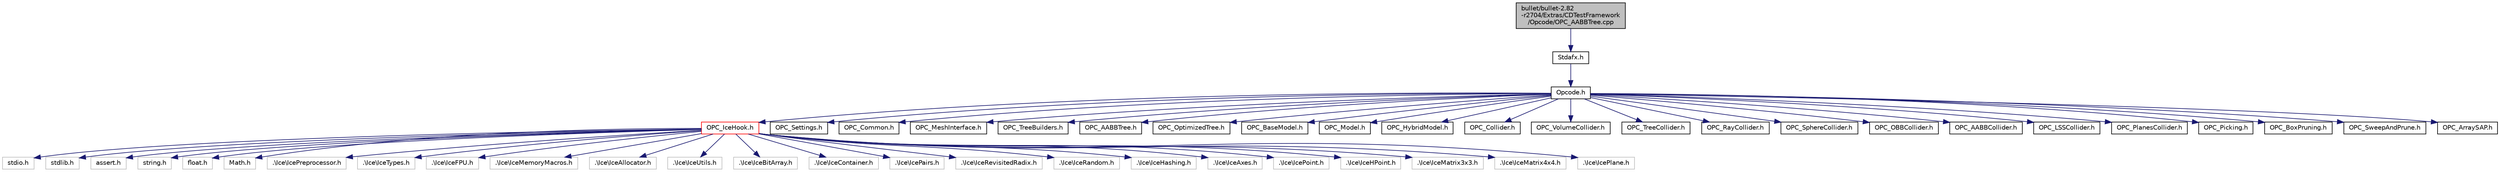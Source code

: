 digraph "bullet/bullet-2.82-r2704/Extras/CDTestFramework/Opcode/OPC_AABBTree.cpp"
{
  edge [fontname="Helvetica",fontsize="10",labelfontname="Helvetica",labelfontsize="10"];
  node [fontname="Helvetica",fontsize="10",shape=record];
  Node1 [label="bullet/bullet-2.82\l-r2704/Extras/CDTestFramework\l/Opcode/OPC_AABBTree.cpp",height=0.2,width=0.4,color="black", fillcolor="grey75", style="filled", fontcolor="black"];
  Node1 -> Node2 [color="midnightblue",fontsize="10",style="solid",fontname="Helvetica"];
  Node2 [label="Stdafx.h",height=0.2,width=0.4,color="black", fillcolor="white", style="filled",URL="$bullet_2bullet-2_882-r2704_2_extras_2_c_d_test_framework_2_opcode_2stdafx_8h_source.html"];
  Node2 -> Node3 [color="midnightblue",fontsize="10",style="solid",fontname="Helvetica"];
  Node3 [label="Opcode.h",height=0.2,width=0.4,color="black", fillcolor="white", style="filled",URL="$_opcode_8h.html"];
  Node3 -> Node4 [color="midnightblue",fontsize="10",style="solid",fontname="Helvetica"];
  Node4 [label="OPC_IceHook.h",height=0.2,width=0.4,color="red", fillcolor="white", style="filled",URL="$_o_p_c___ice_hook_8h_source.html"];
  Node4 -> Node5 [color="midnightblue",fontsize="10",style="solid",fontname="Helvetica"];
  Node5 [label="stdio.h",height=0.2,width=0.4,color="grey75", fillcolor="white", style="filled"];
  Node4 -> Node6 [color="midnightblue",fontsize="10",style="solid",fontname="Helvetica"];
  Node6 [label="stdlib.h",height=0.2,width=0.4,color="grey75", fillcolor="white", style="filled"];
  Node4 -> Node7 [color="midnightblue",fontsize="10",style="solid",fontname="Helvetica"];
  Node7 [label="assert.h",height=0.2,width=0.4,color="grey75", fillcolor="white", style="filled"];
  Node4 -> Node8 [color="midnightblue",fontsize="10",style="solid",fontname="Helvetica"];
  Node8 [label="string.h",height=0.2,width=0.4,color="grey75", fillcolor="white", style="filled"];
  Node4 -> Node9 [color="midnightblue",fontsize="10",style="solid",fontname="Helvetica"];
  Node9 [label="float.h",height=0.2,width=0.4,color="grey75", fillcolor="white", style="filled"];
  Node4 -> Node10 [color="midnightblue",fontsize="10",style="solid",fontname="Helvetica"];
  Node10 [label="Math.h",height=0.2,width=0.4,color="grey75", fillcolor="white", style="filled"];
  Node4 -> Node11 [color="midnightblue",fontsize="10",style="solid",fontname="Helvetica"];
  Node11 [label=".\\Ice\\IcePreprocessor.h",height=0.2,width=0.4,color="grey75", fillcolor="white", style="filled"];
  Node4 -> Node12 [color="midnightblue",fontsize="10",style="solid",fontname="Helvetica"];
  Node12 [label=".\\Ice\\IceTypes.h",height=0.2,width=0.4,color="grey75", fillcolor="white", style="filled"];
  Node4 -> Node13 [color="midnightblue",fontsize="10",style="solid",fontname="Helvetica"];
  Node13 [label=".\\Ice\\IceFPU.h",height=0.2,width=0.4,color="grey75", fillcolor="white", style="filled"];
  Node4 -> Node14 [color="midnightblue",fontsize="10",style="solid",fontname="Helvetica"];
  Node14 [label=".\\Ice\\IceMemoryMacros.h",height=0.2,width=0.4,color="grey75", fillcolor="white", style="filled"];
  Node4 -> Node15 [color="midnightblue",fontsize="10",style="solid",fontname="Helvetica"];
  Node15 [label=".\\Ice\\IceAllocator.h",height=0.2,width=0.4,color="grey75", fillcolor="white", style="filled"];
  Node4 -> Node16 [color="midnightblue",fontsize="10",style="solid",fontname="Helvetica"];
  Node16 [label=".\\Ice\\IceUtils.h",height=0.2,width=0.4,color="grey75", fillcolor="white", style="filled"];
  Node4 -> Node17 [color="midnightblue",fontsize="10",style="solid",fontname="Helvetica"];
  Node17 [label=".\\Ice\\IceBitArray.h",height=0.2,width=0.4,color="grey75", fillcolor="white", style="filled"];
  Node4 -> Node18 [color="midnightblue",fontsize="10",style="solid",fontname="Helvetica"];
  Node18 [label=".\\Ice\\IceContainer.h",height=0.2,width=0.4,color="grey75", fillcolor="white", style="filled"];
  Node4 -> Node19 [color="midnightblue",fontsize="10",style="solid",fontname="Helvetica"];
  Node19 [label=".\\Ice\\IcePairs.h",height=0.2,width=0.4,color="grey75", fillcolor="white", style="filled"];
  Node4 -> Node20 [color="midnightblue",fontsize="10",style="solid",fontname="Helvetica"];
  Node20 [label=".\\Ice\\IceRevisitedRadix.h",height=0.2,width=0.4,color="grey75", fillcolor="white", style="filled"];
  Node4 -> Node21 [color="midnightblue",fontsize="10",style="solid",fontname="Helvetica"];
  Node21 [label=".\\Ice\\IceRandom.h",height=0.2,width=0.4,color="grey75", fillcolor="white", style="filled"];
  Node4 -> Node22 [color="midnightblue",fontsize="10",style="solid",fontname="Helvetica"];
  Node22 [label=".\\Ice\\IceHashing.h",height=0.2,width=0.4,color="grey75", fillcolor="white", style="filled"];
  Node4 -> Node23 [color="midnightblue",fontsize="10",style="solid",fontname="Helvetica"];
  Node23 [label=".\\Ice\\IceAxes.h",height=0.2,width=0.4,color="grey75", fillcolor="white", style="filled"];
  Node4 -> Node24 [color="midnightblue",fontsize="10",style="solid",fontname="Helvetica"];
  Node24 [label=".\\Ice\\IcePoint.h",height=0.2,width=0.4,color="grey75", fillcolor="white", style="filled"];
  Node4 -> Node25 [color="midnightblue",fontsize="10",style="solid",fontname="Helvetica"];
  Node25 [label=".\\Ice\\IceHPoint.h",height=0.2,width=0.4,color="grey75", fillcolor="white", style="filled"];
  Node4 -> Node26 [color="midnightblue",fontsize="10",style="solid",fontname="Helvetica"];
  Node26 [label=".\\Ice\\IceMatrix3x3.h",height=0.2,width=0.4,color="grey75", fillcolor="white", style="filled"];
  Node4 -> Node27 [color="midnightblue",fontsize="10",style="solid",fontname="Helvetica"];
  Node27 [label=".\\Ice\\IceMatrix4x4.h",height=0.2,width=0.4,color="grey75", fillcolor="white", style="filled"];
  Node4 -> Node28 [color="midnightblue",fontsize="10",style="solid",fontname="Helvetica"];
  Node28 [label=".\\Ice\\IcePlane.h",height=0.2,width=0.4,color="grey75", fillcolor="white", style="filled"];
  Node3 -> Node29 [color="midnightblue",fontsize="10",style="solid",fontname="Helvetica"];
  Node29 [label="OPC_Settings.h",height=0.2,width=0.4,color="black", fillcolor="white", style="filled",URL="$_o_p_c___settings_8h.html"];
  Node3 -> Node30 [color="midnightblue",fontsize="10",style="solid",fontname="Helvetica"];
  Node30 [label="OPC_Common.h",height=0.2,width=0.4,color="black", fillcolor="white", style="filled",URL="$_o_p_c___common_8h.html"];
  Node3 -> Node31 [color="midnightblue",fontsize="10",style="solid",fontname="Helvetica"];
  Node31 [label="OPC_MeshInterface.h",height=0.2,width=0.4,color="black", fillcolor="white", style="filled",URL="$_o_p_c___mesh_interface_8h.html"];
  Node3 -> Node32 [color="midnightblue",fontsize="10",style="solid",fontname="Helvetica"];
  Node32 [label="OPC_TreeBuilders.h",height=0.2,width=0.4,color="black", fillcolor="white", style="filled",URL="$_o_p_c___tree_builders_8h.html"];
  Node3 -> Node33 [color="midnightblue",fontsize="10",style="solid",fontname="Helvetica"];
  Node33 [label="OPC_AABBTree.h",height=0.2,width=0.4,color="black", fillcolor="white", style="filled",URL="$_o_p_c___a_a_b_b_tree_8h.html"];
  Node3 -> Node34 [color="midnightblue",fontsize="10",style="solid",fontname="Helvetica"];
  Node34 [label="OPC_OptimizedTree.h",height=0.2,width=0.4,color="black", fillcolor="white", style="filled",URL="$_o_p_c___optimized_tree_8h.html"];
  Node3 -> Node35 [color="midnightblue",fontsize="10",style="solid",fontname="Helvetica"];
  Node35 [label="OPC_BaseModel.h",height=0.2,width=0.4,color="black", fillcolor="white", style="filled",URL="$_o_p_c___base_model_8h.html"];
  Node3 -> Node36 [color="midnightblue",fontsize="10",style="solid",fontname="Helvetica"];
  Node36 [label="OPC_Model.h",height=0.2,width=0.4,color="black", fillcolor="white", style="filled",URL="$_o_p_c___model_8h.html"];
  Node3 -> Node37 [color="midnightblue",fontsize="10",style="solid",fontname="Helvetica"];
  Node37 [label="OPC_HybridModel.h",height=0.2,width=0.4,color="black", fillcolor="white", style="filled",URL="$_o_p_c___hybrid_model_8h.html"];
  Node3 -> Node38 [color="midnightblue",fontsize="10",style="solid",fontname="Helvetica"];
  Node38 [label="OPC_Collider.h",height=0.2,width=0.4,color="black", fillcolor="white", style="filled",URL="$_o_p_c___collider_8h.html"];
  Node3 -> Node39 [color="midnightblue",fontsize="10",style="solid",fontname="Helvetica"];
  Node39 [label="OPC_VolumeCollider.h",height=0.2,width=0.4,color="black", fillcolor="white", style="filled",URL="$_o_p_c___volume_collider_8h.html"];
  Node3 -> Node40 [color="midnightblue",fontsize="10",style="solid",fontname="Helvetica"];
  Node40 [label="OPC_TreeCollider.h",height=0.2,width=0.4,color="black", fillcolor="white", style="filled",URL="$_o_p_c___tree_collider_8h.html"];
  Node3 -> Node41 [color="midnightblue",fontsize="10",style="solid",fontname="Helvetica"];
  Node41 [label="OPC_RayCollider.h",height=0.2,width=0.4,color="black", fillcolor="white", style="filled",URL="$_o_p_c___ray_collider_8h.html"];
  Node3 -> Node42 [color="midnightblue",fontsize="10",style="solid",fontname="Helvetica"];
  Node42 [label="OPC_SphereCollider.h",height=0.2,width=0.4,color="black", fillcolor="white", style="filled",URL="$_o_p_c___sphere_collider_8h.html"];
  Node3 -> Node43 [color="midnightblue",fontsize="10",style="solid",fontname="Helvetica"];
  Node43 [label="OPC_OBBCollider.h",height=0.2,width=0.4,color="black", fillcolor="white", style="filled",URL="$_o_p_c___o_b_b_collider_8h.html"];
  Node3 -> Node44 [color="midnightblue",fontsize="10",style="solid",fontname="Helvetica"];
  Node44 [label="OPC_AABBCollider.h",height=0.2,width=0.4,color="black", fillcolor="white", style="filled",URL="$_o_p_c___a_a_b_b_collider_8h.html"];
  Node3 -> Node45 [color="midnightblue",fontsize="10",style="solid",fontname="Helvetica"];
  Node45 [label="OPC_LSSCollider.h",height=0.2,width=0.4,color="black", fillcolor="white", style="filled",URL="$_o_p_c___l_s_s_collider_8h.html"];
  Node3 -> Node46 [color="midnightblue",fontsize="10",style="solid",fontname="Helvetica"];
  Node46 [label="OPC_PlanesCollider.h",height=0.2,width=0.4,color="black", fillcolor="white", style="filled",URL="$_o_p_c___planes_collider_8h.html"];
  Node3 -> Node47 [color="midnightblue",fontsize="10",style="solid",fontname="Helvetica"];
  Node47 [label="OPC_Picking.h",height=0.2,width=0.4,color="black", fillcolor="white", style="filled",URL="$_o_p_c___picking_8h.html"];
  Node3 -> Node48 [color="midnightblue",fontsize="10",style="solid",fontname="Helvetica"];
  Node48 [label="OPC_BoxPruning.h",height=0.2,width=0.4,color="black", fillcolor="white", style="filled",URL="$_o_p_c___box_pruning_8h_source.html"];
  Node3 -> Node49 [color="midnightblue",fontsize="10",style="solid",fontname="Helvetica"];
  Node49 [label="OPC_SweepAndPrune.h",height=0.2,width=0.4,color="black", fillcolor="white", style="filled",URL="$_o_p_c___sweep_and_prune_8h.html"];
  Node3 -> Node50 [color="midnightblue",fontsize="10",style="solid",fontname="Helvetica"];
  Node50 [label="OPC_ArraySAP.h",height=0.2,width=0.4,color="black", fillcolor="white", style="filled",URL="$_o_p_c___array_s_a_p_8h.html"];
}
